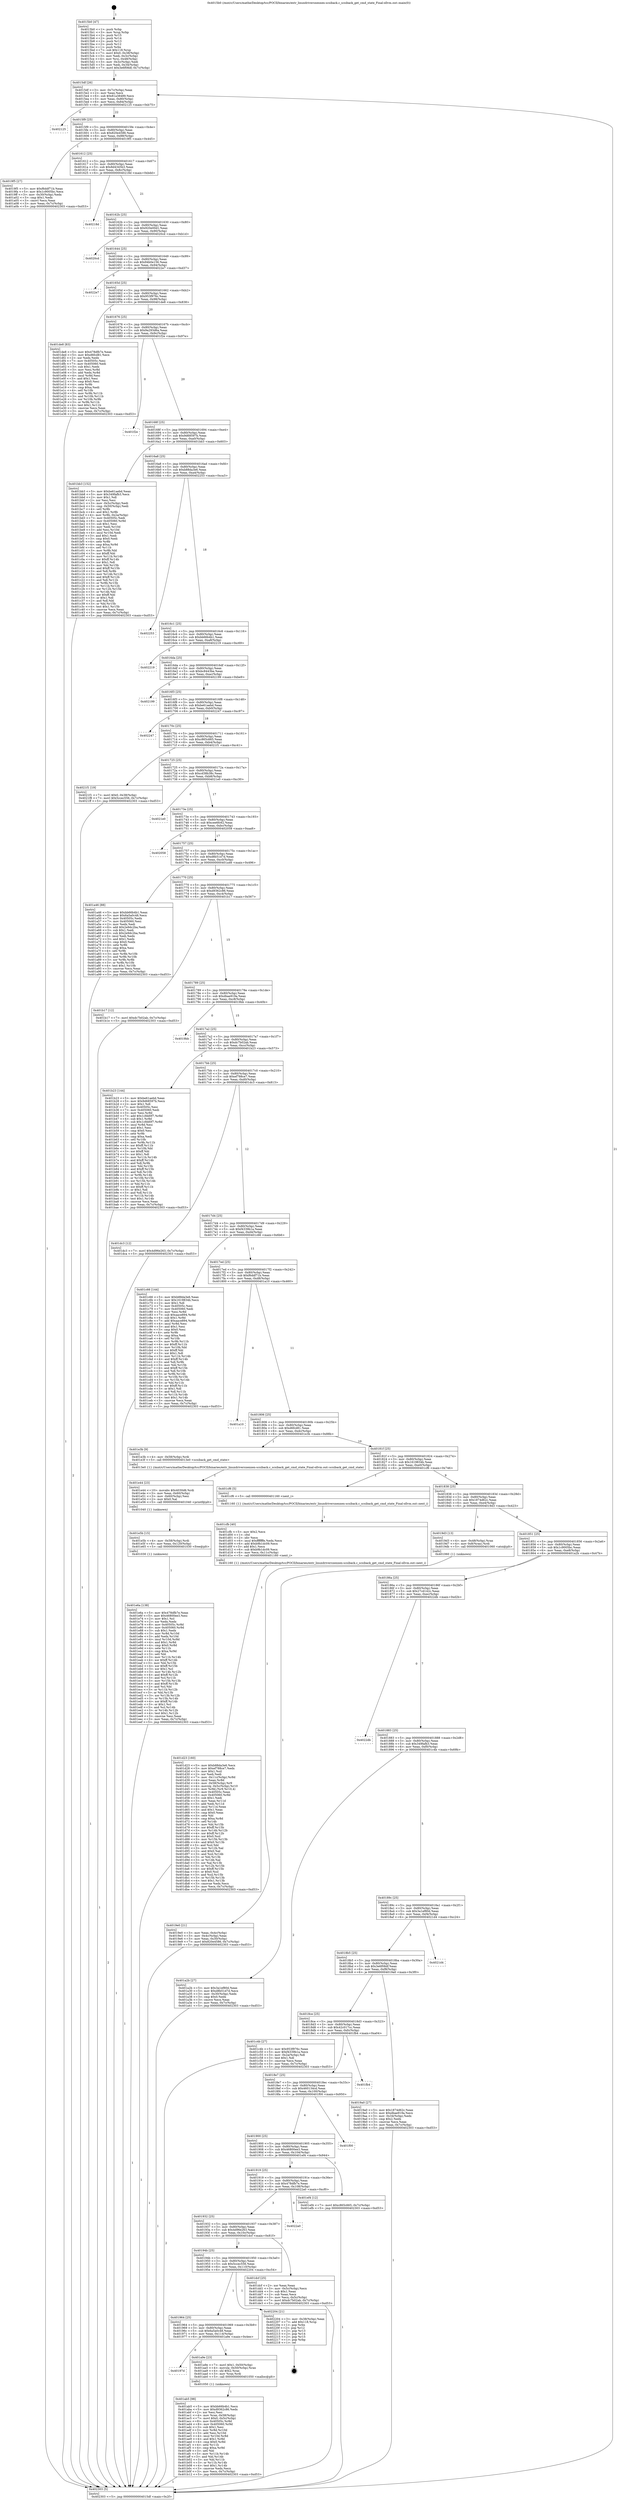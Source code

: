 digraph "0x4015b0" {
  label = "0x4015b0 (/mnt/c/Users/mathe/Desktop/tcc/POCII/binaries/extr_linuxdriversxenxen-scsiback.c_scsiback_get_cmd_state_Final-ollvm.out::main(0))"
  labelloc = "t"
  node[shape=record]

  Entry [label="",width=0.3,height=0.3,shape=circle,fillcolor=black,style=filled]
  "0x4015df" [label="{
     0x4015df [26]\l
     | [instrs]\l
     &nbsp;&nbsp;0x4015df \<+3\>: mov -0x7c(%rbp),%eax\l
     &nbsp;&nbsp;0x4015e2 \<+2\>: mov %eax,%ecx\l
     &nbsp;&nbsp;0x4015e4 \<+6\>: sub $0x81a38489,%ecx\l
     &nbsp;&nbsp;0x4015ea \<+3\>: mov %eax,-0x80(%rbp)\l
     &nbsp;&nbsp;0x4015ed \<+6\>: mov %ecx,-0x84(%rbp)\l
     &nbsp;&nbsp;0x4015f3 \<+6\>: je 0000000000402125 \<main+0xb75\>\l
  }"]
  "0x402125" [label="{
     0x402125\l
  }", style=dashed]
  "0x4015f9" [label="{
     0x4015f9 [25]\l
     | [instrs]\l
     &nbsp;&nbsp;0x4015f9 \<+5\>: jmp 00000000004015fe \<main+0x4e\>\l
     &nbsp;&nbsp;0x4015fe \<+3\>: mov -0x80(%rbp),%eax\l
     &nbsp;&nbsp;0x401601 \<+5\>: sub $0x820e4586,%eax\l
     &nbsp;&nbsp;0x401606 \<+6\>: mov %eax,-0x88(%rbp)\l
     &nbsp;&nbsp;0x40160c \<+6\>: je 00000000004019f5 \<main+0x445\>\l
  }"]
  Exit [label="",width=0.3,height=0.3,shape=circle,fillcolor=black,style=filled,peripheries=2]
  "0x4019f5" [label="{
     0x4019f5 [27]\l
     | [instrs]\l
     &nbsp;&nbsp;0x4019f5 \<+5\>: mov $0xf6ddf71b,%eax\l
     &nbsp;&nbsp;0x4019fa \<+5\>: mov $0x1c9005bc,%ecx\l
     &nbsp;&nbsp;0x4019ff \<+3\>: mov -0x30(%rbp),%edx\l
     &nbsp;&nbsp;0x401a02 \<+3\>: cmp $0x1,%edx\l
     &nbsp;&nbsp;0x401a05 \<+3\>: cmovl %ecx,%eax\l
     &nbsp;&nbsp;0x401a08 \<+3\>: mov %eax,-0x7c(%rbp)\l
     &nbsp;&nbsp;0x401a0b \<+5\>: jmp 0000000000402303 \<main+0xd53\>\l
  }"]
  "0x401612" [label="{
     0x401612 [25]\l
     | [instrs]\l
     &nbsp;&nbsp;0x401612 \<+5\>: jmp 0000000000401617 \<main+0x67\>\l
     &nbsp;&nbsp;0x401617 \<+3\>: mov -0x80(%rbp),%eax\l
     &nbsp;&nbsp;0x40161a \<+5\>: sub $0x8d4345b3,%eax\l
     &nbsp;&nbsp;0x40161f \<+6\>: mov %eax,-0x8c(%rbp)\l
     &nbsp;&nbsp;0x401625 \<+6\>: je 000000000040218d \<main+0xbdd\>\l
  }"]
  "0x401e6a" [label="{
     0x401e6a [138]\l
     | [instrs]\l
     &nbsp;&nbsp;0x401e6a \<+5\>: mov $0x478dfb7e,%eax\l
     &nbsp;&nbsp;0x401e6f \<+5\>: mov $0x46800ee3,%esi\l
     &nbsp;&nbsp;0x401e74 \<+2\>: mov $0x1,%cl\l
     &nbsp;&nbsp;0x401e76 \<+2\>: xor %edx,%edx\l
     &nbsp;&nbsp;0x401e78 \<+8\>: mov 0x40505c,%r8d\l
     &nbsp;&nbsp;0x401e80 \<+8\>: mov 0x405060,%r9d\l
     &nbsp;&nbsp;0x401e88 \<+3\>: sub $0x1,%edx\l
     &nbsp;&nbsp;0x401e8b \<+3\>: mov %r8d,%r10d\l
     &nbsp;&nbsp;0x401e8e \<+3\>: add %edx,%r10d\l
     &nbsp;&nbsp;0x401e91 \<+4\>: imul %r10d,%r8d\l
     &nbsp;&nbsp;0x401e95 \<+4\>: and $0x1,%r8d\l
     &nbsp;&nbsp;0x401e99 \<+4\>: cmp $0x0,%r8d\l
     &nbsp;&nbsp;0x401e9d \<+4\>: sete %r11b\l
     &nbsp;&nbsp;0x401ea1 \<+4\>: cmp $0xa,%r9d\l
     &nbsp;&nbsp;0x401ea5 \<+3\>: setl %bl\l
     &nbsp;&nbsp;0x401ea8 \<+3\>: mov %r11b,%r14b\l
     &nbsp;&nbsp;0x401eab \<+4\>: xor $0xff,%r14b\l
     &nbsp;&nbsp;0x401eaf \<+3\>: mov %bl,%r15b\l
     &nbsp;&nbsp;0x401eb2 \<+4\>: xor $0xff,%r15b\l
     &nbsp;&nbsp;0x401eb6 \<+3\>: xor $0x1,%cl\l
     &nbsp;&nbsp;0x401eb9 \<+3\>: mov %r14b,%r12b\l
     &nbsp;&nbsp;0x401ebc \<+4\>: and $0xff,%r12b\l
     &nbsp;&nbsp;0x401ec0 \<+3\>: and %cl,%r11b\l
     &nbsp;&nbsp;0x401ec3 \<+3\>: mov %r15b,%r13b\l
     &nbsp;&nbsp;0x401ec6 \<+4\>: and $0xff,%r13b\l
     &nbsp;&nbsp;0x401eca \<+2\>: and %cl,%bl\l
     &nbsp;&nbsp;0x401ecc \<+3\>: or %r11b,%r12b\l
     &nbsp;&nbsp;0x401ecf \<+3\>: or %bl,%r13b\l
     &nbsp;&nbsp;0x401ed2 \<+3\>: xor %r13b,%r12b\l
     &nbsp;&nbsp;0x401ed5 \<+3\>: or %r15b,%r14b\l
     &nbsp;&nbsp;0x401ed8 \<+4\>: xor $0xff,%r14b\l
     &nbsp;&nbsp;0x401edc \<+3\>: or $0x1,%cl\l
     &nbsp;&nbsp;0x401edf \<+3\>: and %cl,%r14b\l
     &nbsp;&nbsp;0x401ee2 \<+3\>: or %r14b,%r12b\l
     &nbsp;&nbsp;0x401ee5 \<+4\>: test $0x1,%r12b\l
     &nbsp;&nbsp;0x401ee9 \<+3\>: cmovne %esi,%eax\l
     &nbsp;&nbsp;0x401eec \<+3\>: mov %eax,-0x7c(%rbp)\l
     &nbsp;&nbsp;0x401eef \<+5\>: jmp 0000000000402303 \<main+0xd53\>\l
  }"]
  "0x40218d" [label="{
     0x40218d\l
  }", style=dashed]
  "0x40162b" [label="{
     0x40162b [25]\l
     | [instrs]\l
     &nbsp;&nbsp;0x40162b \<+5\>: jmp 0000000000401630 \<main+0x80\>\l
     &nbsp;&nbsp;0x401630 \<+3\>: mov -0x80(%rbp),%eax\l
     &nbsp;&nbsp;0x401633 \<+5\>: sub $0x920e00d1,%eax\l
     &nbsp;&nbsp;0x401638 \<+6\>: mov %eax,-0x90(%rbp)\l
     &nbsp;&nbsp;0x40163e \<+6\>: je 00000000004020cd \<main+0xb1d\>\l
  }"]
  "0x401e5b" [label="{
     0x401e5b [15]\l
     | [instrs]\l
     &nbsp;&nbsp;0x401e5b \<+4\>: mov -0x58(%rbp),%rdi\l
     &nbsp;&nbsp;0x401e5f \<+6\>: mov %eax,-0x120(%rbp)\l
     &nbsp;&nbsp;0x401e65 \<+5\>: call 0000000000401030 \<free@plt\>\l
     | [calls]\l
     &nbsp;&nbsp;0x401030 \{1\} (unknown)\l
  }"]
  "0x4020cd" [label="{
     0x4020cd\l
  }", style=dashed]
  "0x401644" [label="{
     0x401644 [25]\l
     | [instrs]\l
     &nbsp;&nbsp;0x401644 \<+5\>: jmp 0000000000401649 \<main+0x99\>\l
     &nbsp;&nbsp;0x401649 \<+3\>: mov -0x80(%rbp),%eax\l
     &nbsp;&nbsp;0x40164c \<+5\>: sub $0x94b0e156,%eax\l
     &nbsp;&nbsp;0x401651 \<+6\>: mov %eax,-0x94(%rbp)\l
     &nbsp;&nbsp;0x401657 \<+6\>: je 00000000004022e7 \<main+0xd37\>\l
  }"]
  "0x401e44" [label="{
     0x401e44 [23]\l
     | [instrs]\l
     &nbsp;&nbsp;0x401e44 \<+10\>: movabs $0x4030d6,%rdi\l
     &nbsp;&nbsp;0x401e4e \<+3\>: mov %eax,-0x60(%rbp)\l
     &nbsp;&nbsp;0x401e51 \<+3\>: mov -0x60(%rbp),%esi\l
     &nbsp;&nbsp;0x401e54 \<+2\>: mov $0x0,%al\l
     &nbsp;&nbsp;0x401e56 \<+5\>: call 0000000000401040 \<printf@plt\>\l
     | [calls]\l
     &nbsp;&nbsp;0x401040 \{1\} (unknown)\l
  }"]
  "0x4022e7" [label="{
     0x4022e7\l
  }", style=dashed]
  "0x40165d" [label="{
     0x40165d [25]\l
     | [instrs]\l
     &nbsp;&nbsp;0x40165d \<+5\>: jmp 0000000000401662 \<main+0xb2\>\l
     &nbsp;&nbsp;0x401662 \<+3\>: mov -0x80(%rbp),%eax\l
     &nbsp;&nbsp;0x401665 \<+5\>: sub $0x953f976c,%eax\l
     &nbsp;&nbsp;0x40166a \<+6\>: mov %eax,-0x98(%rbp)\l
     &nbsp;&nbsp;0x401670 \<+6\>: je 0000000000401de8 \<main+0x838\>\l
  }"]
  "0x401d23" [label="{
     0x401d23 [160]\l
     | [instrs]\l
     &nbsp;&nbsp;0x401d23 \<+5\>: mov $0xb88da3e6,%ecx\l
     &nbsp;&nbsp;0x401d28 \<+5\>: mov $0xef788ce7,%edx\l
     &nbsp;&nbsp;0x401d2d \<+3\>: mov $0x1,%sil\l
     &nbsp;&nbsp;0x401d30 \<+2\>: xor %edi,%edi\l
     &nbsp;&nbsp;0x401d32 \<+7\>: mov -0x11c(%rbp),%r8d\l
     &nbsp;&nbsp;0x401d39 \<+4\>: imul %eax,%r8d\l
     &nbsp;&nbsp;0x401d3d \<+4\>: mov -0x58(%rbp),%r9\l
     &nbsp;&nbsp;0x401d41 \<+4\>: movslq -0x5c(%rbp),%r10\l
     &nbsp;&nbsp;0x401d45 \<+4\>: mov %r8d,(%r9,%r10,4)\l
     &nbsp;&nbsp;0x401d49 \<+7\>: mov 0x40505c,%eax\l
     &nbsp;&nbsp;0x401d50 \<+8\>: mov 0x405060,%r8d\l
     &nbsp;&nbsp;0x401d58 \<+3\>: sub $0x1,%edi\l
     &nbsp;&nbsp;0x401d5b \<+3\>: mov %eax,%r11d\l
     &nbsp;&nbsp;0x401d5e \<+3\>: add %edi,%r11d\l
     &nbsp;&nbsp;0x401d61 \<+4\>: imul %r11d,%eax\l
     &nbsp;&nbsp;0x401d65 \<+3\>: and $0x1,%eax\l
     &nbsp;&nbsp;0x401d68 \<+3\>: cmp $0x0,%eax\l
     &nbsp;&nbsp;0x401d6b \<+3\>: sete %bl\l
     &nbsp;&nbsp;0x401d6e \<+4\>: cmp $0xa,%r8d\l
     &nbsp;&nbsp;0x401d72 \<+4\>: setl %r14b\l
     &nbsp;&nbsp;0x401d76 \<+3\>: mov %bl,%r15b\l
     &nbsp;&nbsp;0x401d79 \<+4\>: xor $0xff,%r15b\l
     &nbsp;&nbsp;0x401d7d \<+3\>: mov %r14b,%r12b\l
     &nbsp;&nbsp;0x401d80 \<+4\>: xor $0xff,%r12b\l
     &nbsp;&nbsp;0x401d84 \<+4\>: xor $0x0,%sil\l
     &nbsp;&nbsp;0x401d88 \<+3\>: mov %r15b,%r13b\l
     &nbsp;&nbsp;0x401d8b \<+4\>: and $0x0,%r13b\l
     &nbsp;&nbsp;0x401d8f \<+3\>: and %sil,%bl\l
     &nbsp;&nbsp;0x401d92 \<+3\>: mov %r12b,%al\l
     &nbsp;&nbsp;0x401d95 \<+2\>: and $0x0,%al\l
     &nbsp;&nbsp;0x401d97 \<+3\>: and %sil,%r14b\l
     &nbsp;&nbsp;0x401d9a \<+3\>: or %bl,%r13b\l
     &nbsp;&nbsp;0x401d9d \<+3\>: or %r14b,%al\l
     &nbsp;&nbsp;0x401da0 \<+3\>: xor %al,%r13b\l
     &nbsp;&nbsp;0x401da3 \<+3\>: or %r12b,%r15b\l
     &nbsp;&nbsp;0x401da6 \<+4\>: xor $0xff,%r15b\l
     &nbsp;&nbsp;0x401daa \<+4\>: or $0x0,%sil\l
     &nbsp;&nbsp;0x401dae \<+3\>: and %sil,%r15b\l
     &nbsp;&nbsp;0x401db1 \<+3\>: or %r15b,%r13b\l
     &nbsp;&nbsp;0x401db4 \<+4\>: test $0x1,%r13b\l
     &nbsp;&nbsp;0x401db8 \<+3\>: cmovne %edx,%ecx\l
     &nbsp;&nbsp;0x401dbb \<+3\>: mov %ecx,-0x7c(%rbp)\l
     &nbsp;&nbsp;0x401dbe \<+5\>: jmp 0000000000402303 \<main+0xd53\>\l
  }"]
  "0x401de8" [label="{
     0x401de8 [83]\l
     | [instrs]\l
     &nbsp;&nbsp;0x401de8 \<+5\>: mov $0x478dfb7e,%eax\l
     &nbsp;&nbsp;0x401ded \<+5\>: mov $0xd6fcd81,%ecx\l
     &nbsp;&nbsp;0x401df2 \<+2\>: xor %edx,%edx\l
     &nbsp;&nbsp;0x401df4 \<+7\>: mov 0x40505c,%esi\l
     &nbsp;&nbsp;0x401dfb \<+7\>: mov 0x405060,%edi\l
     &nbsp;&nbsp;0x401e02 \<+3\>: sub $0x1,%edx\l
     &nbsp;&nbsp;0x401e05 \<+3\>: mov %esi,%r8d\l
     &nbsp;&nbsp;0x401e08 \<+3\>: add %edx,%r8d\l
     &nbsp;&nbsp;0x401e0b \<+4\>: imul %r8d,%esi\l
     &nbsp;&nbsp;0x401e0f \<+3\>: and $0x1,%esi\l
     &nbsp;&nbsp;0x401e12 \<+3\>: cmp $0x0,%esi\l
     &nbsp;&nbsp;0x401e15 \<+4\>: sete %r9b\l
     &nbsp;&nbsp;0x401e19 \<+3\>: cmp $0xa,%edi\l
     &nbsp;&nbsp;0x401e1c \<+4\>: setl %r10b\l
     &nbsp;&nbsp;0x401e20 \<+3\>: mov %r9b,%r11b\l
     &nbsp;&nbsp;0x401e23 \<+3\>: and %r10b,%r11b\l
     &nbsp;&nbsp;0x401e26 \<+3\>: xor %r10b,%r9b\l
     &nbsp;&nbsp;0x401e29 \<+3\>: or %r9b,%r11b\l
     &nbsp;&nbsp;0x401e2c \<+4\>: test $0x1,%r11b\l
     &nbsp;&nbsp;0x401e30 \<+3\>: cmovne %ecx,%eax\l
     &nbsp;&nbsp;0x401e33 \<+3\>: mov %eax,-0x7c(%rbp)\l
     &nbsp;&nbsp;0x401e36 \<+5\>: jmp 0000000000402303 \<main+0xd53\>\l
  }"]
  "0x401676" [label="{
     0x401676 [25]\l
     | [instrs]\l
     &nbsp;&nbsp;0x401676 \<+5\>: jmp 000000000040167b \<main+0xcb\>\l
     &nbsp;&nbsp;0x40167b \<+3\>: mov -0x80(%rbp),%eax\l
     &nbsp;&nbsp;0x40167e \<+5\>: sub $0x9a293d6a,%eax\l
     &nbsp;&nbsp;0x401683 \<+6\>: mov %eax,-0x9c(%rbp)\l
     &nbsp;&nbsp;0x401689 \<+6\>: je 0000000000401f2e \<main+0x97e\>\l
  }"]
  "0x401cfb" [label="{
     0x401cfb [40]\l
     | [instrs]\l
     &nbsp;&nbsp;0x401cfb \<+5\>: mov $0x2,%ecx\l
     &nbsp;&nbsp;0x401d00 \<+1\>: cltd\l
     &nbsp;&nbsp;0x401d01 \<+2\>: idiv %ecx\l
     &nbsp;&nbsp;0x401d03 \<+6\>: imul $0xfffffffe,%edx,%ecx\l
     &nbsp;&nbsp;0x401d09 \<+6\>: add $0xb9b1dc09,%ecx\l
     &nbsp;&nbsp;0x401d0f \<+3\>: add $0x1,%ecx\l
     &nbsp;&nbsp;0x401d12 \<+6\>: sub $0xb9b1dc09,%ecx\l
     &nbsp;&nbsp;0x401d18 \<+6\>: mov %ecx,-0x11c(%rbp)\l
     &nbsp;&nbsp;0x401d1e \<+5\>: call 0000000000401160 \<next_i\>\l
     | [calls]\l
     &nbsp;&nbsp;0x401160 \{1\} (/mnt/c/Users/mathe/Desktop/tcc/POCII/binaries/extr_linuxdriversxenxen-scsiback.c_scsiback_get_cmd_state_Final-ollvm.out::next_i)\l
  }"]
  "0x401f2e" [label="{
     0x401f2e\l
  }", style=dashed]
  "0x40168f" [label="{
     0x40168f [25]\l
     | [instrs]\l
     &nbsp;&nbsp;0x40168f \<+5\>: jmp 0000000000401694 \<main+0xe4\>\l
     &nbsp;&nbsp;0x401694 \<+3\>: mov -0x80(%rbp),%eax\l
     &nbsp;&nbsp;0x401697 \<+5\>: sub $0x9d68597b,%eax\l
     &nbsp;&nbsp;0x40169c \<+6\>: mov %eax,-0xa0(%rbp)\l
     &nbsp;&nbsp;0x4016a2 \<+6\>: je 0000000000401bb3 \<main+0x603\>\l
  }"]
  "0x401ab5" [label="{
     0x401ab5 [98]\l
     | [instrs]\l
     &nbsp;&nbsp;0x401ab5 \<+5\>: mov $0xbb66b4b1,%ecx\l
     &nbsp;&nbsp;0x401aba \<+5\>: mov $0xd9362c86,%edx\l
     &nbsp;&nbsp;0x401abf \<+2\>: xor %esi,%esi\l
     &nbsp;&nbsp;0x401ac1 \<+4\>: mov %rax,-0x58(%rbp)\l
     &nbsp;&nbsp;0x401ac5 \<+7\>: movl $0x0,-0x5c(%rbp)\l
     &nbsp;&nbsp;0x401acc \<+8\>: mov 0x40505c,%r8d\l
     &nbsp;&nbsp;0x401ad4 \<+8\>: mov 0x405060,%r9d\l
     &nbsp;&nbsp;0x401adc \<+3\>: sub $0x1,%esi\l
     &nbsp;&nbsp;0x401adf \<+3\>: mov %r8d,%r10d\l
     &nbsp;&nbsp;0x401ae2 \<+3\>: add %esi,%r10d\l
     &nbsp;&nbsp;0x401ae5 \<+4\>: imul %r10d,%r8d\l
     &nbsp;&nbsp;0x401ae9 \<+4\>: and $0x1,%r8d\l
     &nbsp;&nbsp;0x401aed \<+4\>: cmp $0x0,%r8d\l
     &nbsp;&nbsp;0x401af1 \<+4\>: sete %r11b\l
     &nbsp;&nbsp;0x401af5 \<+4\>: cmp $0xa,%r9d\l
     &nbsp;&nbsp;0x401af9 \<+3\>: setl %bl\l
     &nbsp;&nbsp;0x401afc \<+3\>: mov %r11b,%r14b\l
     &nbsp;&nbsp;0x401aff \<+3\>: and %bl,%r14b\l
     &nbsp;&nbsp;0x401b02 \<+3\>: xor %bl,%r11b\l
     &nbsp;&nbsp;0x401b05 \<+3\>: or %r11b,%r14b\l
     &nbsp;&nbsp;0x401b08 \<+4\>: test $0x1,%r14b\l
     &nbsp;&nbsp;0x401b0c \<+3\>: cmovne %edx,%ecx\l
     &nbsp;&nbsp;0x401b0f \<+3\>: mov %ecx,-0x7c(%rbp)\l
     &nbsp;&nbsp;0x401b12 \<+5\>: jmp 0000000000402303 \<main+0xd53\>\l
  }"]
  "0x401bb3" [label="{
     0x401bb3 [152]\l
     | [instrs]\l
     &nbsp;&nbsp;0x401bb3 \<+5\>: mov $0xbe61aebd,%eax\l
     &nbsp;&nbsp;0x401bb8 \<+5\>: mov $0x349fafb3,%ecx\l
     &nbsp;&nbsp;0x401bbd \<+2\>: mov $0x1,%dl\l
     &nbsp;&nbsp;0x401bbf \<+2\>: xor %esi,%esi\l
     &nbsp;&nbsp;0x401bc1 \<+3\>: mov -0x5c(%rbp),%edi\l
     &nbsp;&nbsp;0x401bc4 \<+3\>: cmp -0x50(%rbp),%edi\l
     &nbsp;&nbsp;0x401bc7 \<+4\>: setl %r8b\l
     &nbsp;&nbsp;0x401bcb \<+4\>: and $0x1,%r8b\l
     &nbsp;&nbsp;0x401bcf \<+4\>: mov %r8b,-0x2a(%rbp)\l
     &nbsp;&nbsp;0x401bd3 \<+7\>: mov 0x40505c,%edi\l
     &nbsp;&nbsp;0x401bda \<+8\>: mov 0x405060,%r9d\l
     &nbsp;&nbsp;0x401be2 \<+3\>: sub $0x1,%esi\l
     &nbsp;&nbsp;0x401be5 \<+3\>: mov %edi,%r10d\l
     &nbsp;&nbsp;0x401be8 \<+3\>: add %esi,%r10d\l
     &nbsp;&nbsp;0x401beb \<+4\>: imul %r10d,%edi\l
     &nbsp;&nbsp;0x401bef \<+3\>: and $0x1,%edi\l
     &nbsp;&nbsp;0x401bf2 \<+3\>: cmp $0x0,%edi\l
     &nbsp;&nbsp;0x401bf5 \<+4\>: sete %r8b\l
     &nbsp;&nbsp;0x401bf9 \<+4\>: cmp $0xa,%r9d\l
     &nbsp;&nbsp;0x401bfd \<+4\>: setl %r11b\l
     &nbsp;&nbsp;0x401c01 \<+3\>: mov %r8b,%bl\l
     &nbsp;&nbsp;0x401c04 \<+3\>: xor $0xff,%bl\l
     &nbsp;&nbsp;0x401c07 \<+3\>: mov %r11b,%r14b\l
     &nbsp;&nbsp;0x401c0a \<+4\>: xor $0xff,%r14b\l
     &nbsp;&nbsp;0x401c0e \<+3\>: xor $0x1,%dl\l
     &nbsp;&nbsp;0x401c11 \<+3\>: mov %bl,%r15b\l
     &nbsp;&nbsp;0x401c14 \<+4\>: and $0xff,%r15b\l
     &nbsp;&nbsp;0x401c18 \<+3\>: and %dl,%r8b\l
     &nbsp;&nbsp;0x401c1b \<+3\>: mov %r14b,%r12b\l
     &nbsp;&nbsp;0x401c1e \<+4\>: and $0xff,%r12b\l
     &nbsp;&nbsp;0x401c22 \<+3\>: and %dl,%r11b\l
     &nbsp;&nbsp;0x401c25 \<+3\>: or %r8b,%r15b\l
     &nbsp;&nbsp;0x401c28 \<+3\>: or %r11b,%r12b\l
     &nbsp;&nbsp;0x401c2b \<+3\>: xor %r12b,%r15b\l
     &nbsp;&nbsp;0x401c2e \<+3\>: or %r14b,%bl\l
     &nbsp;&nbsp;0x401c31 \<+3\>: xor $0xff,%bl\l
     &nbsp;&nbsp;0x401c34 \<+3\>: or $0x1,%dl\l
     &nbsp;&nbsp;0x401c37 \<+2\>: and %dl,%bl\l
     &nbsp;&nbsp;0x401c39 \<+3\>: or %bl,%r15b\l
     &nbsp;&nbsp;0x401c3c \<+4\>: test $0x1,%r15b\l
     &nbsp;&nbsp;0x401c40 \<+3\>: cmovne %ecx,%eax\l
     &nbsp;&nbsp;0x401c43 \<+3\>: mov %eax,-0x7c(%rbp)\l
     &nbsp;&nbsp;0x401c46 \<+5\>: jmp 0000000000402303 \<main+0xd53\>\l
  }"]
  "0x4016a8" [label="{
     0x4016a8 [25]\l
     | [instrs]\l
     &nbsp;&nbsp;0x4016a8 \<+5\>: jmp 00000000004016ad \<main+0xfd\>\l
     &nbsp;&nbsp;0x4016ad \<+3\>: mov -0x80(%rbp),%eax\l
     &nbsp;&nbsp;0x4016b0 \<+5\>: sub $0xb88da3e6,%eax\l
     &nbsp;&nbsp;0x4016b5 \<+6\>: mov %eax,-0xa4(%rbp)\l
     &nbsp;&nbsp;0x4016bb \<+6\>: je 0000000000402253 \<main+0xca3\>\l
  }"]
  "0x40197d" [label="{
     0x40197d\l
  }", style=dashed]
  "0x402253" [label="{
     0x402253\l
  }", style=dashed]
  "0x4016c1" [label="{
     0x4016c1 [25]\l
     | [instrs]\l
     &nbsp;&nbsp;0x4016c1 \<+5\>: jmp 00000000004016c6 \<main+0x116\>\l
     &nbsp;&nbsp;0x4016c6 \<+3\>: mov -0x80(%rbp),%eax\l
     &nbsp;&nbsp;0x4016c9 \<+5\>: sub $0xbb66b4b1,%eax\l
     &nbsp;&nbsp;0x4016ce \<+6\>: mov %eax,-0xa8(%rbp)\l
     &nbsp;&nbsp;0x4016d4 \<+6\>: je 0000000000402219 \<main+0xc69\>\l
  }"]
  "0x401a9e" [label="{
     0x401a9e [23]\l
     | [instrs]\l
     &nbsp;&nbsp;0x401a9e \<+7\>: movl $0x1,-0x50(%rbp)\l
     &nbsp;&nbsp;0x401aa5 \<+4\>: movslq -0x50(%rbp),%rax\l
     &nbsp;&nbsp;0x401aa9 \<+4\>: shl $0x2,%rax\l
     &nbsp;&nbsp;0x401aad \<+3\>: mov %rax,%rdi\l
     &nbsp;&nbsp;0x401ab0 \<+5\>: call 0000000000401050 \<malloc@plt\>\l
     | [calls]\l
     &nbsp;&nbsp;0x401050 \{1\} (unknown)\l
  }"]
  "0x402219" [label="{
     0x402219\l
  }", style=dashed]
  "0x4016da" [label="{
     0x4016da [25]\l
     | [instrs]\l
     &nbsp;&nbsp;0x4016da \<+5\>: jmp 00000000004016df \<main+0x12f\>\l
     &nbsp;&nbsp;0x4016df \<+3\>: mov -0x80(%rbp),%eax\l
     &nbsp;&nbsp;0x4016e2 \<+5\>: sub $0xbc8443be,%eax\l
     &nbsp;&nbsp;0x4016e7 \<+6\>: mov %eax,-0xac(%rbp)\l
     &nbsp;&nbsp;0x4016ed \<+6\>: je 0000000000402199 \<main+0xbe9\>\l
  }"]
  "0x401964" [label="{
     0x401964 [25]\l
     | [instrs]\l
     &nbsp;&nbsp;0x401964 \<+5\>: jmp 0000000000401969 \<main+0x3b9\>\l
     &nbsp;&nbsp;0x401969 \<+3\>: mov -0x80(%rbp),%eax\l
     &nbsp;&nbsp;0x40196c \<+5\>: sub $0x6a5a0c48,%eax\l
     &nbsp;&nbsp;0x401971 \<+6\>: mov %eax,-0x114(%rbp)\l
     &nbsp;&nbsp;0x401977 \<+6\>: je 0000000000401a9e \<main+0x4ee\>\l
  }"]
  "0x402199" [label="{
     0x402199\l
  }", style=dashed]
  "0x4016f3" [label="{
     0x4016f3 [25]\l
     | [instrs]\l
     &nbsp;&nbsp;0x4016f3 \<+5\>: jmp 00000000004016f8 \<main+0x148\>\l
     &nbsp;&nbsp;0x4016f8 \<+3\>: mov -0x80(%rbp),%eax\l
     &nbsp;&nbsp;0x4016fb \<+5\>: sub $0xbe61aebd,%eax\l
     &nbsp;&nbsp;0x401700 \<+6\>: mov %eax,-0xb0(%rbp)\l
     &nbsp;&nbsp;0x401706 \<+6\>: je 0000000000402247 \<main+0xc97\>\l
  }"]
  "0x402204" [label="{
     0x402204 [21]\l
     | [instrs]\l
     &nbsp;&nbsp;0x402204 \<+3\>: mov -0x38(%rbp),%eax\l
     &nbsp;&nbsp;0x402207 \<+7\>: add $0x118,%rsp\l
     &nbsp;&nbsp;0x40220e \<+1\>: pop %rbx\l
     &nbsp;&nbsp;0x40220f \<+2\>: pop %r12\l
     &nbsp;&nbsp;0x402211 \<+2\>: pop %r13\l
     &nbsp;&nbsp;0x402213 \<+2\>: pop %r14\l
     &nbsp;&nbsp;0x402215 \<+2\>: pop %r15\l
     &nbsp;&nbsp;0x402217 \<+1\>: pop %rbp\l
     &nbsp;&nbsp;0x402218 \<+1\>: ret\l
  }"]
  "0x402247" [label="{
     0x402247\l
  }", style=dashed]
  "0x40170c" [label="{
     0x40170c [25]\l
     | [instrs]\l
     &nbsp;&nbsp;0x40170c \<+5\>: jmp 0000000000401711 \<main+0x161\>\l
     &nbsp;&nbsp;0x401711 \<+3\>: mov -0x80(%rbp),%eax\l
     &nbsp;&nbsp;0x401714 \<+5\>: sub $0xc865c665,%eax\l
     &nbsp;&nbsp;0x401719 \<+6\>: mov %eax,-0xb4(%rbp)\l
     &nbsp;&nbsp;0x40171f \<+6\>: je 00000000004021f1 \<main+0xc41\>\l
  }"]
  "0x40194b" [label="{
     0x40194b [25]\l
     | [instrs]\l
     &nbsp;&nbsp;0x40194b \<+5\>: jmp 0000000000401950 \<main+0x3a0\>\l
     &nbsp;&nbsp;0x401950 \<+3\>: mov -0x80(%rbp),%eax\l
     &nbsp;&nbsp;0x401953 \<+5\>: sub $0x5ccec556,%eax\l
     &nbsp;&nbsp;0x401958 \<+6\>: mov %eax,-0x110(%rbp)\l
     &nbsp;&nbsp;0x40195e \<+6\>: je 0000000000402204 \<main+0xc54\>\l
  }"]
  "0x4021f1" [label="{
     0x4021f1 [19]\l
     | [instrs]\l
     &nbsp;&nbsp;0x4021f1 \<+7\>: movl $0x0,-0x38(%rbp)\l
     &nbsp;&nbsp;0x4021f8 \<+7\>: movl $0x5ccec556,-0x7c(%rbp)\l
     &nbsp;&nbsp;0x4021ff \<+5\>: jmp 0000000000402303 \<main+0xd53\>\l
  }"]
  "0x401725" [label="{
     0x401725 [25]\l
     | [instrs]\l
     &nbsp;&nbsp;0x401725 \<+5\>: jmp 000000000040172a \<main+0x17a\>\l
     &nbsp;&nbsp;0x40172a \<+3\>: mov -0x80(%rbp),%eax\l
     &nbsp;&nbsp;0x40172d \<+5\>: sub $0xcd38b38c,%eax\l
     &nbsp;&nbsp;0x401732 \<+6\>: mov %eax,-0xb8(%rbp)\l
     &nbsp;&nbsp;0x401738 \<+6\>: je 00000000004021e0 \<main+0xc30\>\l
  }"]
  "0x401dcf" [label="{
     0x401dcf [25]\l
     | [instrs]\l
     &nbsp;&nbsp;0x401dcf \<+2\>: xor %eax,%eax\l
     &nbsp;&nbsp;0x401dd1 \<+3\>: mov -0x5c(%rbp),%ecx\l
     &nbsp;&nbsp;0x401dd4 \<+3\>: sub $0x1,%eax\l
     &nbsp;&nbsp;0x401dd7 \<+2\>: sub %eax,%ecx\l
     &nbsp;&nbsp;0x401dd9 \<+3\>: mov %ecx,-0x5c(%rbp)\l
     &nbsp;&nbsp;0x401ddc \<+7\>: movl $0xdc7b02ab,-0x7c(%rbp)\l
     &nbsp;&nbsp;0x401de3 \<+5\>: jmp 0000000000402303 \<main+0xd53\>\l
  }"]
  "0x4021e0" [label="{
     0x4021e0\l
  }", style=dashed]
  "0x40173e" [label="{
     0x40173e [25]\l
     | [instrs]\l
     &nbsp;&nbsp;0x40173e \<+5\>: jmp 0000000000401743 \<main+0x193\>\l
     &nbsp;&nbsp;0x401743 \<+3\>: mov -0x80(%rbp),%eax\l
     &nbsp;&nbsp;0x401746 \<+5\>: sub $0xcee6fc62,%eax\l
     &nbsp;&nbsp;0x40174b \<+6\>: mov %eax,-0xbc(%rbp)\l
     &nbsp;&nbsp;0x401751 \<+6\>: je 0000000000402058 \<main+0xaa8\>\l
  }"]
  "0x401932" [label="{
     0x401932 [25]\l
     | [instrs]\l
     &nbsp;&nbsp;0x401932 \<+5\>: jmp 0000000000401937 \<main+0x387\>\l
     &nbsp;&nbsp;0x401937 \<+3\>: mov -0x80(%rbp),%eax\l
     &nbsp;&nbsp;0x40193a \<+5\>: sub $0x4d96e263,%eax\l
     &nbsp;&nbsp;0x40193f \<+6\>: mov %eax,-0x10c(%rbp)\l
     &nbsp;&nbsp;0x401945 \<+6\>: je 0000000000401dcf \<main+0x81f\>\l
  }"]
  "0x402058" [label="{
     0x402058\l
  }", style=dashed]
  "0x401757" [label="{
     0x401757 [25]\l
     | [instrs]\l
     &nbsp;&nbsp;0x401757 \<+5\>: jmp 000000000040175c \<main+0x1ac\>\l
     &nbsp;&nbsp;0x40175c \<+3\>: mov -0x80(%rbp),%eax\l
     &nbsp;&nbsp;0x40175f \<+5\>: sub $0xd8b51d7d,%eax\l
     &nbsp;&nbsp;0x401764 \<+6\>: mov %eax,-0xc0(%rbp)\l
     &nbsp;&nbsp;0x40176a \<+6\>: je 0000000000401a46 \<main+0x496\>\l
  }"]
  "0x4022a0" [label="{
     0x4022a0\l
  }", style=dashed]
  "0x401a46" [label="{
     0x401a46 [88]\l
     | [instrs]\l
     &nbsp;&nbsp;0x401a46 \<+5\>: mov $0xbb66b4b1,%eax\l
     &nbsp;&nbsp;0x401a4b \<+5\>: mov $0x6a5a0c48,%ecx\l
     &nbsp;&nbsp;0x401a50 \<+7\>: mov 0x40505c,%edx\l
     &nbsp;&nbsp;0x401a57 \<+7\>: mov 0x405060,%esi\l
     &nbsp;&nbsp;0x401a5e \<+2\>: mov %edx,%edi\l
     &nbsp;&nbsp;0x401a60 \<+6\>: add $0x2e9dc2ba,%edi\l
     &nbsp;&nbsp;0x401a66 \<+3\>: sub $0x1,%edi\l
     &nbsp;&nbsp;0x401a69 \<+6\>: sub $0x2e9dc2ba,%edi\l
     &nbsp;&nbsp;0x401a6f \<+3\>: imul %edi,%edx\l
     &nbsp;&nbsp;0x401a72 \<+3\>: and $0x1,%edx\l
     &nbsp;&nbsp;0x401a75 \<+3\>: cmp $0x0,%edx\l
     &nbsp;&nbsp;0x401a78 \<+4\>: sete %r8b\l
     &nbsp;&nbsp;0x401a7c \<+3\>: cmp $0xa,%esi\l
     &nbsp;&nbsp;0x401a7f \<+4\>: setl %r9b\l
     &nbsp;&nbsp;0x401a83 \<+3\>: mov %r8b,%r10b\l
     &nbsp;&nbsp;0x401a86 \<+3\>: and %r9b,%r10b\l
     &nbsp;&nbsp;0x401a89 \<+3\>: xor %r9b,%r8b\l
     &nbsp;&nbsp;0x401a8c \<+3\>: or %r8b,%r10b\l
     &nbsp;&nbsp;0x401a8f \<+4\>: test $0x1,%r10b\l
     &nbsp;&nbsp;0x401a93 \<+3\>: cmovne %ecx,%eax\l
     &nbsp;&nbsp;0x401a96 \<+3\>: mov %eax,-0x7c(%rbp)\l
     &nbsp;&nbsp;0x401a99 \<+5\>: jmp 0000000000402303 \<main+0xd53\>\l
  }"]
  "0x401770" [label="{
     0x401770 [25]\l
     | [instrs]\l
     &nbsp;&nbsp;0x401770 \<+5\>: jmp 0000000000401775 \<main+0x1c5\>\l
     &nbsp;&nbsp;0x401775 \<+3\>: mov -0x80(%rbp),%eax\l
     &nbsp;&nbsp;0x401778 \<+5\>: sub $0xd9362c86,%eax\l
     &nbsp;&nbsp;0x40177d \<+6\>: mov %eax,-0xc4(%rbp)\l
     &nbsp;&nbsp;0x401783 \<+6\>: je 0000000000401b17 \<main+0x567\>\l
  }"]
  "0x401919" [label="{
     0x401919 [25]\l
     | [instrs]\l
     &nbsp;&nbsp;0x401919 \<+5\>: jmp 000000000040191e \<main+0x36e\>\l
     &nbsp;&nbsp;0x40191e \<+3\>: mov -0x80(%rbp),%eax\l
     &nbsp;&nbsp;0x401921 \<+5\>: sub $0x478dfb7e,%eax\l
     &nbsp;&nbsp;0x401926 \<+6\>: mov %eax,-0x108(%rbp)\l
     &nbsp;&nbsp;0x40192c \<+6\>: je 00000000004022a0 \<main+0xcf0\>\l
  }"]
  "0x401b17" [label="{
     0x401b17 [12]\l
     | [instrs]\l
     &nbsp;&nbsp;0x401b17 \<+7\>: movl $0xdc7b02ab,-0x7c(%rbp)\l
     &nbsp;&nbsp;0x401b1e \<+5\>: jmp 0000000000402303 \<main+0xd53\>\l
  }"]
  "0x401789" [label="{
     0x401789 [25]\l
     | [instrs]\l
     &nbsp;&nbsp;0x401789 \<+5\>: jmp 000000000040178e \<main+0x1de\>\l
     &nbsp;&nbsp;0x40178e \<+3\>: mov -0x80(%rbp),%eax\l
     &nbsp;&nbsp;0x401791 \<+5\>: sub $0xdbae919a,%eax\l
     &nbsp;&nbsp;0x401796 \<+6\>: mov %eax,-0xc8(%rbp)\l
     &nbsp;&nbsp;0x40179c \<+6\>: je 00000000004019bb \<main+0x40b\>\l
  }"]
  "0x401ef4" [label="{
     0x401ef4 [12]\l
     | [instrs]\l
     &nbsp;&nbsp;0x401ef4 \<+7\>: movl $0xc865c665,-0x7c(%rbp)\l
     &nbsp;&nbsp;0x401efb \<+5\>: jmp 0000000000402303 \<main+0xd53\>\l
  }"]
  "0x4019bb" [label="{
     0x4019bb\l
  }", style=dashed]
  "0x4017a2" [label="{
     0x4017a2 [25]\l
     | [instrs]\l
     &nbsp;&nbsp;0x4017a2 \<+5\>: jmp 00000000004017a7 \<main+0x1f7\>\l
     &nbsp;&nbsp;0x4017a7 \<+3\>: mov -0x80(%rbp),%eax\l
     &nbsp;&nbsp;0x4017aa \<+5\>: sub $0xdc7b02ab,%eax\l
     &nbsp;&nbsp;0x4017af \<+6\>: mov %eax,-0xcc(%rbp)\l
     &nbsp;&nbsp;0x4017b5 \<+6\>: je 0000000000401b23 \<main+0x573\>\l
  }"]
  "0x401900" [label="{
     0x401900 [25]\l
     | [instrs]\l
     &nbsp;&nbsp;0x401900 \<+5\>: jmp 0000000000401905 \<main+0x355\>\l
     &nbsp;&nbsp;0x401905 \<+3\>: mov -0x80(%rbp),%eax\l
     &nbsp;&nbsp;0x401908 \<+5\>: sub $0x46800ee3,%eax\l
     &nbsp;&nbsp;0x40190d \<+6\>: mov %eax,-0x104(%rbp)\l
     &nbsp;&nbsp;0x401913 \<+6\>: je 0000000000401ef4 \<main+0x944\>\l
  }"]
  "0x401b23" [label="{
     0x401b23 [144]\l
     | [instrs]\l
     &nbsp;&nbsp;0x401b23 \<+5\>: mov $0xbe61aebd,%eax\l
     &nbsp;&nbsp;0x401b28 \<+5\>: mov $0x9d68597b,%ecx\l
     &nbsp;&nbsp;0x401b2d \<+2\>: mov $0x1,%dl\l
     &nbsp;&nbsp;0x401b2f \<+7\>: mov 0x40505c,%esi\l
     &nbsp;&nbsp;0x401b36 \<+7\>: mov 0x405060,%edi\l
     &nbsp;&nbsp;0x401b3d \<+3\>: mov %esi,%r8d\l
     &nbsp;&nbsp;0x401b40 \<+7\>: add $0x1cfdd0f7,%r8d\l
     &nbsp;&nbsp;0x401b47 \<+4\>: sub $0x1,%r8d\l
     &nbsp;&nbsp;0x401b4b \<+7\>: sub $0x1cfdd0f7,%r8d\l
     &nbsp;&nbsp;0x401b52 \<+4\>: imul %r8d,%esi\l
     &nbsp;&nbsp;0x401b56 \<+3\>: and $0x1,%esi\l
     &nbsp;&nbsp;0x401b59 \<+3\>: cmp $0x0,%esi\l
     &nbsp;&nbsp;0x401b5c \<+4\>: sete %r9b\l
     &nbsp;&nbsp;0x401b60 \<+3\>: cmp $0xa,%edi\l
     &nbsp;&nbsp;0x401b63 \<+4\>: setl %r10b\l
     &nbsp;&nbsp;0x401b67 \<+3\>: mov %r9b,%r11b\l
     &nbsp;&nbsp;0x401b6a \<+4\>: xor $0xff,%r11b\l
     &nbsp;&nbsp;0x401b6e \<+3\>: mov %r10b,%bl\l
     &nbsp;&nbsp;0x401b71 \<+3\>: xor $0xff,%bl\l
     &nbsp;&nbsp;0x401b74 \<+3\>: xor $0x1,%dl\l
     &nbsp;&nbsp;0x401b77 \<+3\>: mov %r11b,%r14b\l
     &nbsp;&nbsp;0x401b7a \<+4\>: and $0xff,%r14b\l
     &nbsp;&nbsp;0x401b7e \<+3\>: and %dl,%r9b\l
     &nbsp;&nbsp;0x401b81 \<+3\>: mov %bl,%r15b\l
     &nbsp;&nbsp;0x401b84 \<+4\>: and $0xff,%r15b\l
     &nbsp;&nbsp;0x401b88 \<+3\>: and %dl,%r10b\l
     &nbsp;&nbsp;0x401b8b \<+3\>: or %r9b,%r14b\l
     &nbsp;&nbsp;0x401b8e \<+3\>: or %r10b,%r15b\l
     &nbsp;&nbsp;0x401b91 \<+3\>: xor %r15b,%r14b\l
     &nbsp;&nbsp;0x401b94 \<+3\>: or %bl,%r11b\l
     &nbsp;&nbsp;0x401b97 \<+4\>: xor $0xff,%r11b\l
     &nbsp;&nbsp;0x401b9b \<+3\>: or $0x1,%dl\l
     &nbsp;&nbsp;0x401b9e \<+3\>: and %dl,%r11b\l
     &nbsp;&nbsp;0x401ba1 \<+3\>: or %r11b,%r14b\l
     &nbsp;&nbsp;0x401ba4 \<+4\>: test $0x1,%r14b\l
     &nbsp;&nbsp;0x401ba8 \<+3\>: cmovne %ecx,%eax\l
     &nbsp;&nbsp;0x401bab \<+3\>: mov %eax,-0x7c(%rbp)\l
     &nbsp;&nbsp;0x401bae \<+5\>: jmp 0000000000402303 \<main+0xd53\>\l
  }"]
  "0x4017bb" [label="{
     0x4017bb [25]\l
     | [instrs]\l
     &nbsp;&nbsp;0x4017bb \<+5\>: jmp 00000000004017c0 \<main+0x210\>\l
     &nbsp;&nbsp;0x4017c0 \<+3\>: mov -0x80(%rbp),%eax\l
     &nbsp;&nbsp;0x4017c3 \<+5\>: sub $0xef788ce7,%eax\l
     &nbsp;&nbsp;0x4017c8 \<+6\>: mov %eax,-0xd0(%rbp)\l
     &nbsp;&nbsp;0x4017ce \<+6\>: je 0000000000401dc3 \<main+0x813\>\l
  }"]
  "0x401f00" [label="{
     0x401f00\l
  }", style=dashed]
  "0x401dc3" [label="{
     0x401dc3 [12]\l
     | [instrs]\l
     &nbsp;&nbsp;0x401dc3 \<+7\>: movl $0x4d96e263,-0x7c(%rbp)\l
     &nbsp;&nbsp;0x401dca \<+5\>: jmp 0000000000402303 \<main+0xd53\>\l
  }"]
  "0x4017d4" [label="{
     0x4017d4 [25]\l
     | [instrs]\l
     &nbsp;&nbsp;0x4017d4 \<+5\>: jmp 00000000004017d9 \<main+0x229\>\l
     &nbsp;&nbsp;0x4017d9 \<+3\>: mov -0x80(%rbp),%eax\l
     &nbsp;&nbsp;0x4017dc \<+5\>: sub $0xf4339b1a,%eax\l
     &nbsp;&nbsp;0x4017e1 \<+6\>: mov %eax,-0xd4(%rbp)\l
     &nbsp;&nbsp;0x4017e7 \<+6\>: je 0000000000401c66 \<main+0x6b6\>\l
  }"]
  "0x4018e7" [label="{
     0x4018e7 [25]\l
     | [instrs]\l
     &nbsp;&nbsp;0x4018e7 \<+5\>: jmp 00000000004018ec \<main+0x33c\>\l
     &nbsp;&nbsp;0x4018ec \<+3\>: mov -0x80(%rbp),%eax\l
     &nbsp;&nbsp;0x4018ef \<+5\>: sub $0x460134cd,%eax\l
     &nbsp;&nbsp;0x4018f4 \<+6\>: mov %eax,-0x100(%rbp)\l
     &nbsp;&nbsp;0x4018fa \<+6\>: je 0000000000401f00 \<main+0x950\>\l
  }"]
  "0x401c66" [label="{
     0x401c66 [144]\l
     | [instrs]\l
     &nbsp;&nbsp;0x401c66 \<+5\>: mov $0xb88da3e6,%eax\l
     &nbsp;&nbsp;0x401c6b \<+5\>: mov $0x1619834b,%ecx\l
     &nbsp;&nbsp;0x401c70 \<+2\>: mov $0x1,%dl\l
     &nbsp;&nbsp;0x401c72 \<+7\>: mov 0x40505c,%esi\l
     &nbsp;&nbsp;0x401c79 \<+7\>: mov 0x405060,%edi\l
     &nbsp;&nbsp;0x401c80 \<+3\>: mov %esi,%r8d\l
     &nbsp;&nbsp;0x401c83 \<+7\>: sub $0xaace894,%r8d\l
     &nbsp;&nbsp;0x401c8a \<+4\>: sub $0x1,%r8d\l
     &nbsp;&nbsp;0x401c8e \<+7\>: add $0xaace894,%r8d\l
     &nbsp;&nbsp;0x401c95 \<+4\>: imul %r8d,%esi\l
     &nbsp;&nbsp;0x401c99 \<+3\>: and $0x1,%esi\l
     &nbsp;&nbsp;0x401c9c \<+3\>: cmp $0x0,%esi\l
     &nbsp;&nbsp;0x401c9f \<+4\>: sete %r9b\l
     &nbsp;&nbsp;0x401ca3 \<+3\>: cmp $0xa,%edi\l
     &nbsp;&nbsp;0x401ca6 \<+4\>: setl %r10b\l
     &nbsp;&nbsp;0x401caa \<+3\>: mov %r9b,%r11b\l
     &nbsp;&nbsp;0x401cad \<+4\>: xor $0xff,%r11b\l
     &nbsp;&nbsp;0x401cb1 \<+3\>: mov %r10b,%bl\l
     &nbsp;&nbsp;0x401cb4 \<+3\>: xor $0xff,%bl\l
     &nbsp;&nbsp;0x401cb7 \<+3\>: xor $0x1,%dl\l
     &nbsp;&nbsp;0x401cba \<+3\>: mov %r11b,%r14b\l
     &nbsp;&nbsp;0x401cbd \<+4\>: and $0xff,%r14b\l
     &nbsp;&nbsp;0x401cc1 \<+3\>: and %dl,%r9b\l
     &nbsp;&nbsp;0x401cc4 \<+3\>: mov %bl,%r15b\l
     &nbsp;&nbsp;0x401cc7 \<+4\>: and $0xff,%r15b\l
     &nbsp;&nbsp;0x401ccb \<+3\>: and %dl,%r10b\l
     &nbsp;&nbsp;0x401cce \<+3\>: or %r9b,%r14b\l
     &nbsp;&nbsp;0x401cd1 \<+3\>: or %r10b,%r15b\l
     &nbsp;&nbsp;0x401cd4 \<+3\>: xor %r15b,%r14b\l
     &nbsp;&nbsp;0x401cd7 \<+3\>: or %bl,%r11b\l
     &nbsp;&nbsp;0x401cda \<+4\>: xor $0xff,%r11b\l
     &nbsp;&nbsp;0x401cde \<+3\>: or $0x1,%dl\l
     &nbsp;&nbsp;0x401ce1 \<+3\>: and %dl,%r11b\l
     &nbsp;&nbsp;0x401ce4 \<+3\>: or %r11b,%r14b\l
     &nbsp;&nbsp;0x401ce7 \<+4\>: test $0x1,%r14b\l
     &nbsp;&nbsp;0x401ceb \<+3\>: cmovne %ecx,%eax\l
     &nbsp;&nbsp;0x401cee \<+3\>: mov %eax,-0x7c(%rbp)\l
     &nbsp;&nbsp;0x401cf1 \<+5\>: jmp 0000000000402303 \<main+0xd53\>\l
  }"]
  "0x4017ed" [label="{
     0x4017ed [25]\l
     | [instrs]\l
     &nbsp;&nbsp;0x4017ed \<+5\>: jmp 00000000004017f2 \<main+0x242\>\l
     &nbsp;&nbsp;0x4017f2 \<+3\>: mov -0x80(%rbp),%eax\l
     &nbsp;&nbsp;0x4017f5 \<+5\>: sub $0xf6ddf71b,%eax\l
     &nbsp;&nbsp;0x4017fa \<+6\>: mov %eax,-0xd8(%rbp)\l
     &nbsp;&nbsp;0x401800 \<+6\>: je 0000000000401a10 \<main+0x460\>\l
  }"]
  "0x401fb4" [label="{
     0x401fb4\l
  }", style=dashed]
  "0x401a10" [label="{
     0x401a10\l
  }", style=dashed]
  "0x401806" [label="{
     0x401806 [25]\l
     | [instrs]\l
     &nbsp;&nbsp;0x401806 \<+5\>: jmp 000000000040180b \<main+0x25b\>\l
     &nbsp;&nbsp;0x40180b \<+3\>: mov -0x80(%rbp),%eax\l
     &nbsp;&nbsp;0x40180e \<+5\>: sub $0xd6fcd81,%eax\l
     &nbsp;&nbsp;0x401813 \<+6\>: mov %eax,-0xdc(%rbp)\l
     &nbsp;&nbsp;0x401819 \<+6\>: je 0000000000401e3b \<main+0x88b\>\l
  }"]
  "0x4019e0" [label="{
     0x4019e0 [21]\l
     | [instrs]\l
     &nbsp;&nbsp;0x4019e0 \<+3\>: mov %eax,-0x4c(%rbp)\l
     &nbsp;&nbsp;0x4019e3 \<+3\>: mov -0x4c(%rbp),%eax\l
     &nbsp;&nbsp;0x4019e6 \<+3\>: mov %eax,-0x30(%rbp)\l
     &nbsp;&nbsp;0x4019e9 \<+7\>: movl $0x820e4586,-0x7c(%rbp)\l
     &nbsp;&nbsp;0x4019f0 \<+5\>: jmp 0000000000402303 \<main+0xd53\>\l
  }"]
  "0x401e3b" [label="{
     0x401e3b [9]\l
     | [instrs]\l
     &nbsp;&nbsp;0x401e3b \<+4\>: mov -0x58(%rbp),%rdi\l
     &nbsp;&nbsp;0x401e3f \<+5\>: call 00000000004013e0 \<scsiback_get_cmd_state\>\l
     | [calls]\l
     &nbsp;&nbsp;0x4013e0 \{1\} (/mnt/c/Users/mathe/Desktop/tcc/POCII/binaries/extr_linuxdriversxenxen-scsiback.c_scsiback_get_cmd_state_Final-ollvm.out::scsiback_get_cmd_state)\l
  }"]
  "0x40181f" [label="{
     0x40181f [25]\l
     | [instrs]\l
     &nbsp;&nbsp;0x40181f \<+5\>: jmp 0000000000401824 \<main+0x274\>\l
     &nbsp;&nbsp;0x401824 \<+3\>: mov -0x80(%rbp),%eax\l
     &nbsp;&nbsp;0x401827 \<+5\>: sub $0x1619834b,%eax\l
     &nbsp;&nbsp;0x40182c \<+6\>: mov %eax,-0xe0(%rbp)\l
     &nbsp;&nbsp;0x401832 \<+6\>: je 0000000000401cf6 \<main+0x746\>\l
  }"]
  "0x4015b0" [label="{
     0x4015b0 [47]\l
     | [instrs]\l
     &nbsp;&nbsp;0x4015b0 \<+1\>: push %rbp\l
     &nbsp;&nbsp;0x4015b1 \<+3\>: mov %rsp,%rbp\l
     &nbsp;&nbsp;0x4015b4 \<+2\>: push %r15\l
     &nbsp;&nbsp;0x4015b6 \<+2\>: push %r14\l
     &nbsp;&nbsp;0x4015b8 \<+2\>: push %r13\l
     &nbsp;&nbsp;0x4015ba \<+2\>: push %r12\l
     &nbsp;&nbsp;0x4015bc \<+1\>: push %rbx\l
     &nbsp;&nbsp;0x4015bd \<+7\>: sub $0x118,%rsp\l
     &nbsp;&nbsp;0x4015c4 \<+7\>: movl $0x0,-0x38(%rbp)\l
     &nbsp;&nbsp;0x4015cb \<+3\>: mov %edi,-0x3c(%rbp)\l
     &nbsp;&nbsp;0x4015ce \<+4\>: mov %rsi,-0x48(%rbp)\l
     &nbsp;&nbsp;0x4015d2 \<+3\>: mov -0x3c(%rbp),%edi\l
     &nbsp;&nbsp;0x4015d5 \<+3\>: mov %edi,-0x34(%rbp)\l
     &nbsp;&nbsp;0x4015d8 \<+7\>: movl $0x3e6f08df,-0x7c(%rbp)\l
  }"]
  "0x401cf6" [label="{
     0x401cf6 [5]\l
     | [instrs]\l
     &nbsp;&nbsp;0x401cf6 \<+5\>: call 0000000000401160 \<next_i\>\l
     | [calls]\l
     &nbsp;&nbsp;0x401160 \{1\} (/mnt/c/Users/mathe/Desktop/tcc/POCII/binaries/extr_linuxdriversxenxen-scsiback.c_scsiback_get_cmd_state_Final-ollvm.out::next_i)\l
  }"]
  "0x401838" [label="{
     0x401838 [25]\l
     | [instrs]\l
     &nbsp;&nbsp;0x401838 \<+5\>: jmp 000000000040183d \<main+0x28d\>\l
     &nbsp;&nbsp;0x40183d \<+3\>: mov -0x80(%rbp),%eax\l
     &nbsp;&nbsp;0x401840 \<+5\>: sub $0x1874d62c,%eax\l
     &nbsp;&nbsp;0x401845 \<+6\>: mov %eax,-0xe4(%rbp)\l
     &nbsp;&nbsp;0x40184b \<+6\>: je 00000000004019d3 \<main+0x423\>\l
  }"]
  "0x402303" [label="{
     0x402303 [5]\l
     | [instrs]\l
     &nbsp;&nbsp;0x402303 \<+5\>: jmp 00000000004015df \<main+0x2f\>\l
  }"]
  "0x4019d3" [label="{
     0x4019d3 [13]\l
     | [instrs]\l
     &nbsp;&nbsp;0x4019d3 \<+4\>: mov -0x48(%rbp),%rax\l
     &nbsp;&nbsp;0x4019d7 \<+4\>: mov 0x8(%rax),%rdi\l
     &nbsp;&nbsp;0x4019db \<+5\>: call 0000000000401060 \<atoi@plt\>\l
     | [calls]\l
     &nbsp;&nbsp;0x401060 \{1\} (unknown)\l
  }"]
  "0x401851" [label="{
     0x401851 [25]\l
     | [instrs]\l
     &nbsp;&nbsp;0x401851 \<+5\>: jmp 0000000000401856 \<main+0x2a6\>\l
     &nbsp;&nbsp;0x401856 \<+3\>: mov -0x80(%rbp),%eax\l
     &nbsp;&nbsp;0x401859 \<+5\>: sub $0x1c9005bc,%eax\l
     &nbsp;&nbsp;0x40185e \<+6\>: mov %eax,-0xe8(%rbp)\l
     &nbsp;&nbsp;0x401864 \<+6\>: je 0000000000401a2b \<main+0x47b\>\l
  }"]
  "0x4018ce" [label="{
     0x4018ce [25]\l
     | [instrs]\l
     &nbsp;&nbsp;0x4018ce \<+5\>: jmp 00000000004018d3 \<main+0x323\>\l
     &nbsp;&nbsp;0x4018d3 \<+3\>: mov -0x80(%rbp),%eax\l
     &nbsp;&nbsp;0x4018d6 \<+5\>: sub $0x42c017cc,%eax\l
     &nbsp;&nbsp;0x4018db \<+6\>: mov %eax,-0xfc(%rbp)\l
     &nbsp;&nbsp;0x4018e1 \<+6\>: je 0000000000401fb4 \<main+0xa04\>\l
  }"]
  "0x401a2b" [label="{
     0x401a2b [27]\l
     | [instrs]\l
     &nbsp;&nbsp;0x401a2b \<+5\>: mov $0x3a1ef80d,%eax\l
     &nbsp;&nbsp;0x401a30 \<+5\>: mov $0xd8b51d7d,%ecx\l
     &nbsp;&nbsp;0x401a35 \<+3\>: mov -0x30(%rbp),%edx\l
     &nbsp;&nbsp;0x401a38 \<+3\>: cmp $0x0,%edx\l
     &nbsp;&nbsp;0x401a3b \<+3\>: cmove %ecx,%eax\l
     &nbsp;&nbsp;0x401a3e \<+3\>: mov %eax,-0x7c(%rbp)\l
     &nbsp;&nbsp;0x401a41 \<+5\>: jmp 0000000000402303 \<main+0xd53\>\l
  }"]
  "0x40186a" [label="{
     0x40186a [25]\l
     | [instrs]\l
     &nbsp;&nbsp;0x40186a \<+5\>: jmp 000000000040186f \<main+0x2bf\>\l
     &nbsp;&nbsp;0x40186f \<+3\>: mov -0x80(%rbp),%eax\l
     &nbsp;&nbsp;0x401872 \<+5\>: sub $0x27cd142c,%eax\l
     &nbsp;&nbsp;0x401877 \<+6\>: mov %eax,-0xec(%rbp)\l
     &nbsp;&nbsp;0x40187d \<+6\>: je 00000000004022db \<main+0xd2b\>\l
  }"]
  "0x4019a0" [label="{
     0x4019a0 [27]\l
     | [instrs]\l
     &nbsp;&nbsp;0x4019a0 \<+5\>: mov $0x1874d62c,%eax\l
     &nbsp;&nbsp;0x4019a5 \<+5\>: mov $0xdbae919a,%ecx\l
     &nbsp;&nbsp;0x4019aa \<+3\>: mov -0x34(%rbp),%edx\l
     &nbsp;&nbsp;0x4019ad \<+3\>: cmp $0x2,%edx\l
     &nbsp;&nbsp;0x4019b0 \<+3\>: cmovne %ecx,%eax\l
     &nbsp;&nbsp;0x4019b3 \<+3\>: mov %eax,-0x7c(%rbp)\l
     &nbsp;&nbsp;0x4019b6 \<+5\>: jmp 0000000000402303 \<main+0xd53\>\l
  }"]
  "0x4022db" [label="{
     0x4022db\l
  }", style=dashed]
  "0x401883" [label="{
     0x401883 [25]\l
     | [instrs]\l
     &nbsp;&nbsp;0x401883 \<+5\>: jmp 0000000000401888 \<main+0x2d8\>\l
     &nbsp;&nbsp;0x401888 \<+3\>: mov -0x80(%rbp),%eax\l
     &nbsp;&nbsp;0x40188b \<+5\>: sub $0x349fafb3,%eax\l
     &nbsp;&nbsp;0x401890 \<+6\>: mov %eax,-0xf0(%rbp)\l
     &nbsp;&nbsp;0x401896 \<+6\>: je 0000000000401c4b \<main+0x69b\>\l
  }"]
  "0x4018b5" [label="{
     0x4018b5 [25]\l
     | [instrs]\l
     &nbsp;&nbsp;0x4018b5 \<+5\>: jmp 00000000004018ba \<main+0x30a\>\l
     &nbsp;&nbsp;0x4018ba \<+3\>: mov -0x80(%rbp),%eax\l
     &nbsp;&nbsp;0x4018bd \<+5\>: sub $0x3e6f08df,%eax\l
     &nbsp;&nbsp;0x4018c2 \<+6\>: mov %eax,-0xf8(%rbp)\l
     &nbsp;&nbsp;0x4018c8 \<+6\>: je 00000000004019a0 \<main+0x3f0\>\l
  }"]
  "0x401c4b" [label="{
     0x401c4b [27]\l
     | [instrs]\l
     &nbsp;&nbsp;0x401c4b \<+5\>: mov $0x953f976c,%eax\l
     &nbsp;&nbsp;0x401c50 \<+5\>: mov $0xf4339b1a,%ecx\l
     &nbsp;&nbsp;0x401c55 \<+3\>: mov -0x2a(%rbp),%dl\l
     &nbsp;&nbsp;0x401c58 \<+3\>: test $0x1,%dl\l
     &nbsp;&nbsp;0x401c5b \<+3\>: cmovne %ecx,%eax\l
     &nbsp;&nbsp;0x401c5e \<+3\>: mov %eax,-0x7c(%rbp)\l
     &nbsp;&nbsp;0x401c61 \<+5\>: jmp 0000000000402303 \<main+0xd53\>\l
  }"]
  "0x40189c" [label="{
     0x40189c [25]\l
     | [instrs]\l
     &nbsp;&nbsp;0x40189c \<+5\>: jmp 00000000004018a1 \<main+0x2f1\>\l
     &nbsp;&nbsp;0x4018a1 \<+3\>: mov -0x80(%rbp),%eax\l
     &nbsp;&nbsp;0x4018a4 \<+5\>: sub $0x3a1ef80d,%eax\l
     &nbsp;&nbsp;0x4018a9 \<+6\>: mov %eax,-0xf4(%rbp)\l
     &nbsp;&nbsp;0x4018af \<+6\>: je 00000000004021d4 \<main+0xc24\>\l
  }"]
  "0x4021d4" [label="{
     0x4021d4\l
  }", style=dashed]
  Entry -> "0x4015b0" [label=" 1"]
  "0x4015df" -> "0x402125" [label=" 0"]
  "0x4015df" -> "0x4015f9" [label=" 22"]
  "0x402204" -> Exit [label=" 1"]
  "0x4015f9" -> "0x4019f5" [label=" 1"]
  "0x4015f9" -> "0x401612" [label=" 21"]
  "0x4021f1" -> "0x402303" [label=" 1"]
  "0x401612" -> "0x40218d" [label=" 0"]
  "0x401612" -> "0x40162b" [label=" 21"]
  "0x401ef4" -> "0x402303" [label=" 1"]
  "0x40162b" -> "0x4020cd" [label=" 0"]
  "0x40162b" -> "0x401644" [label=" 21"]
  "0x401e6a" -> "0x402303" [label=" 1"]
  "0x401644" -> "0x4022e7" [label=" 0"]
  "0x401644" -> "0x40165d" [label=" 21"]
  "0x401e5b" -> "0x401e6a" [label=" 1"]
  "0x40165d" -> "0x401de8" [label=" 1"]
  "0x40165d" -> "0x401676" [label=" 20"]
  "0x401e44" -> "0x401e5b" [label=" 1"]
  "0x401676" -> "0x401f2e" [label=" 0"]
  "0x401676" -> "0x40168f" [label=" 20"]
  "0x401e3b" -> "0x401e44" [label=" 1"]
  "0x40168f" -> "0x401bb3" [label=" 2"]
  "0x40168f" -> "0x4016a8" [label=" 18"]
  "0x401de8" -> "0x402303" [label=" 1"]
  "0x4016a8" -> "0x402253" [label=" 0"]
  "0x4016a8" -> "0x4016c1" [label=" 18"]
  "0x401dcf" -> "0x402303" [label=" 1"]
  "0x4016c1" -> "0x402219" [label=" 0"]
  "0x4016c1" -> "0x4016da" [label=" 18"]
  "0x401dc3" -> "0x402303" [label=" 1"]
  "0x4016da" -> "0x402199" [label=" 0"]
  "0x4016da" -> "0x4016f3" [label=" 18"]
  "0x401cfb" -> "0x401d23" [label=" 1"]
  "0x4016f3" -> "0x402247" [label=" 0"]
  "0x4016f3" -> "0x40170c" [label=" 18"]
  "0x401cf6" -> "0x401cfb" [label=" 1"]
  "0x40170c" -> "0x4021f1" [label=" 1"]
  "0x40170c" -> "0x401725" [label=" 17"]
  "0x401c4b" -> "0x402303" [label=" 2"]
  "0x401725" -> "0x4021e0" [label=" 0"]
  "0x401725" -> "0x40173e" [label=" 17"]
  "0x401bb3" -> "0x402303" [label=" 2"]
  "0x40173e" -> "0x402058" [label=" 0"]
  "0x40173e" -> "0x401757" [label=" 17"]
  "0x401b17" -> "0x402303" [label=" 1"]
  "0x401757" -> "0x401a46" [label=" 1"]
  "0x401757" -> "0x401770" [label=" 16"]
  "0x401ab5" -> "0x402303" [label=" 1"]
  "0x401770" -> "0x401b17" [label=" 1"]
  "0x401770" -> "0x401789" [label=" 15"]
  "0x401964" -> "0x40197d" [label=" 0"]
  "0x401789" -> "0x4019bb" [label=" 0"]
  "0x401789" -> "0x4017a2" [label=" 15"]
  "0x401964" -> "0x401a9e" [label=" 1"]
  "0x4017a2" -> "0x401b23" [label=" 2"]
  "0x4017a2" -> "0x4017bb" [label=" 13"]
  "0x40194b" -> "0x401964" [label=" 1"]
  "0x4017bb" -> "0x401dc3" [label=" 1"]
  "0x4017bb" -> "0x4017d4" [label=" 12"]
  "0x40194b" -> "0x402204" [label=" 1"]
  "0x4017d4" -> "0x401c66" [label=" 1"]
  "0x4017d4" -> "0x4017ed" [label=" 11"]
  "0x401932" -> "0x40194b" [label=" 2"]
  "0x4017ed" -> "0x401a10" [label=" 0"]
  "0x4017ed" -> "0x401806" [label=" 11"]
  "0x401932" -> "0x401dcf" [label=" 1"]
  "0x401806" -> "0x401e3b" [label=" 1"]
  "0x401806" -> "0x40181f" [label=" 10"]
  "0x401919" -> "0x401932" [label=" 3"]
  "0x40181f" -> "0x401cf6" [label=" 1"]
  "0x40181f" -> "0x401838" [label=" 9"]
  "0x401919" -> "0x4022a0" [label=" 0"]
  "0x401838" -> "0x4019d3" [label=" 1"]
  "0x401838" -> "0x401851" [label=" 8"]
  "0x401a9e" -> "0x401ab5" [label=" 1"]
  "0x401851" -> "0x401a2b" [label=" 1"]
  "0x401851" -> "0x40186a" [label=" 7"]
  "0x401900" -> "0x401919" [label=" 3"]
  "0x40186a" -> "0x4022db" [label=" 0"]
  "0x40186a" -> "0x401883" [label=" 7"]
  "0x401900" -> "0x401ef4" [label=" 1"]
  "0x401883" -> "0x401c4b" [label=" 2"]
  "0x401883" -> "0x40189c" [label=" 5"]
  "0x4018e7" -> "0x401900" [label=" 4"]
  "0x40189c" -> "0x4021d4" [label=" 0"]
  "0x40189c" -> "0x4018b5" [label=" 5"]
  "0x401d23" -> "0x402303" [label=" 1"]
  "0x4018b5" -> "0x4019a0" [label=" 1"]
  "0x4018b5" -> "0x4018ce" [label=" 4"]
  "0x4019a0" -> "0x402303" [label=" 1"]
  "0x4015b0" -> "0x4015df" [label=" 1"]
  "0x402303" -> "0x4015df" [label=" 21"]
  "0x4019d3" -> "0x4019e0" [label=" 1"]
  "0x4019e0" -> "0x402303" [label=" 1"]
  "0x4019f5" -> "0x402303" [label=" 1"]
  "0x401a2b" -> "0x402303" [label=" 1"]
  "0x401a46" -> "0x402303" [label=" 1"]
  "0x401b23" -> "0x402303" [label=" 2"]
  "0x4018ce" -> "0x401fb4" [label=" 0"]
  "0x4018ce" -> "0x4018e7" [label=" 4"]
  "0x401c66" -> "0x402303" [label=" 1"]
  "0x4018e7" -> "0x401f00" [label=" 0"]
}
